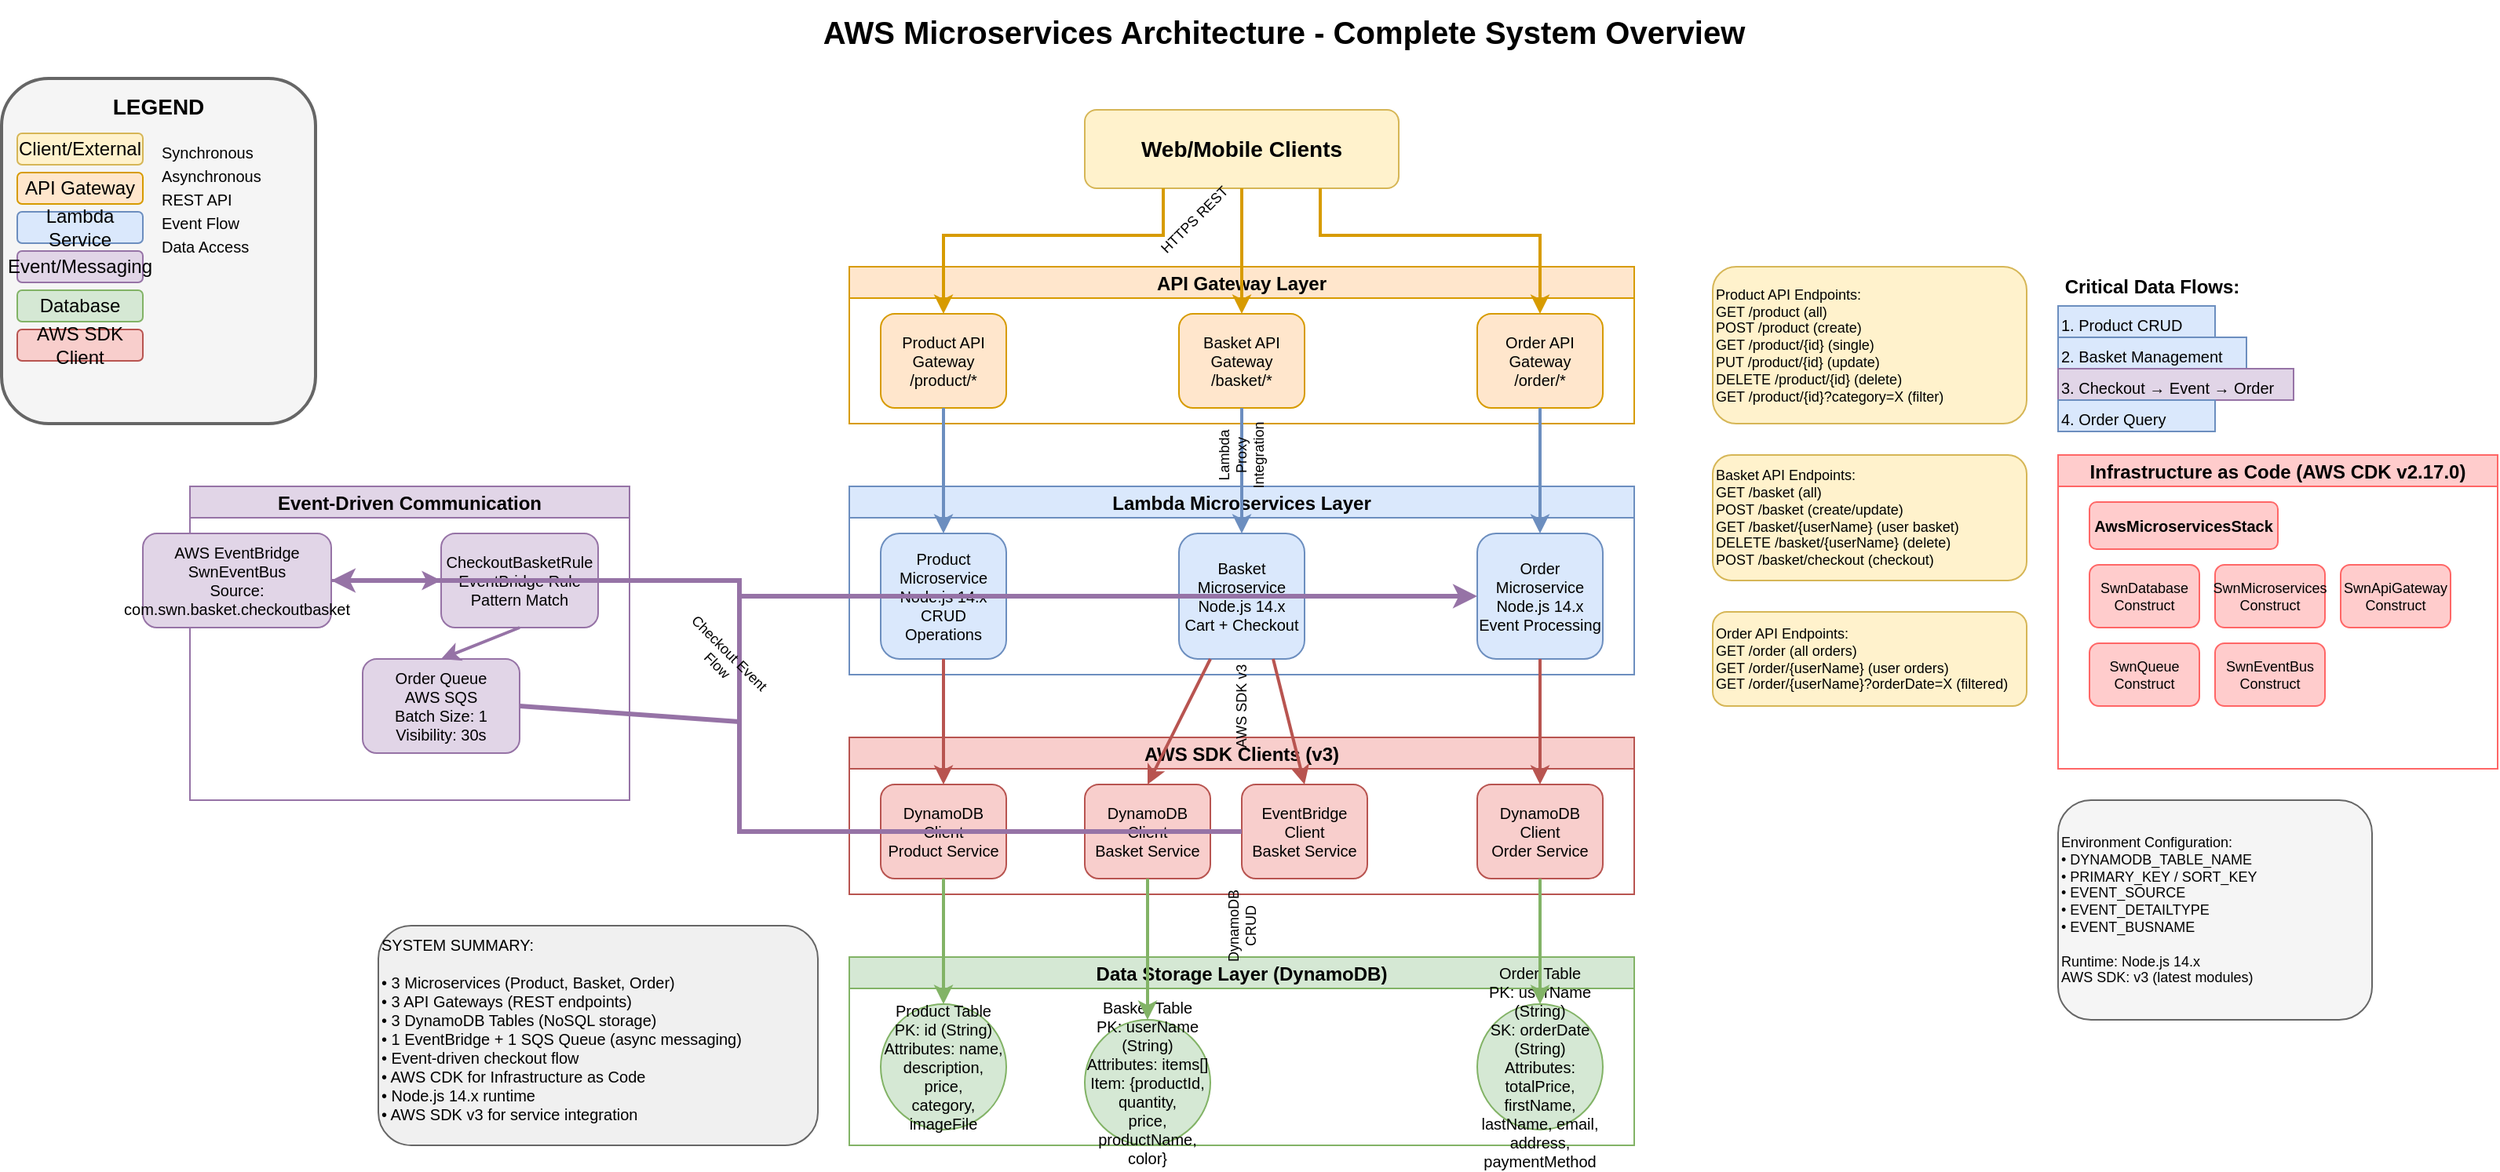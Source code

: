 <mxfile version="27.0.9">
  <diagram id="kx4S5lE1ob1W81t0Tnj_" name="Page-1">
    <mxGraphModel dx="1261" dy="722" grid="1" gridSize="10" guides="1" tooltips="1" connect="1" arrows="1" fold="1" page="1" pageScale="1" pageWidth="1654" pageHeight="1169" math="0" shadow="0">
      <root>
        <mxCell id="0" />
        <mxCell id="1" parent="0" />
        <mxCell id="title" value="AWS Microservices Architecture - Complete System Overview" style="text;html=1;strokeColor=none;fillColor=none;align=center;verticalAlign=middle;whiteSpace=wrap;rounded=0;fontSize=20;fontStyle=1" parent="1" vertex="1">
          <mxGeometry x="527" y="10" width="600" height="40" as="geometry" />
        </mxCell>
        <mxCell id="legend_bg" value="" style="rounded=1;whiteSpace=wrap;html=1;fillColor=#f5f5f5;strokeColor=#666666;strokeWidth=2;" parent="1" vertex="1">
          <mxGeometry x="10" y="60" width="200" height="220" as="geometry" />
        </mxCell>
        <mxCell id="legend_title" value="LEGEND" style="text;html=1;strokeColor=none;fillColor=none;align=center;verticalAlign=middle;whiteSpace=wrap;rounded=0;fontSize=14;fontStyle=1" parent="1" vertex="1">
          <mxGeometry x="10" y="65" width="200" height="25" as="geometry" />
        </mxCell>
        <mxCell id="legend_client" value="Client/External" style="rounded=1;whiteSpace=wrap;html=1;fillColor=#fff2cc;strokeColor=#d6b656;" parent="1" vertex="1">
          <mxGeometry x="20" y="95" width="80" height="20" as="geometry" />
        </mxCell>
        <mxCell id="legend_api" value="API Gateway" style="rounded=1;whiteSpace=wrap;html=1;fillColor=#ffe6cc;strokeColor=#d79b00;" parent="1" vertex="1">
          <mxGeometry x="20" y="120" width="80" height="20" as="geometry" />
        </mxCell>
        <mxCell id="legend_lambda" value="Lambda Service" style="rounded=1;whiteSpace=wrap;html=1;fillColor=#dae8fc;strokeColor=#6c8ebf;" parent="1" vertex="1">
          <mxGeometry x="20" y="145" width="80" height="20" as="geometry" />
        </mxCell>
        <mxCell id="legend_event" value="Event/Messaging" style="rounded=1;whiteSpace=wrap;html=1;fillColor=#e1d5e7;strokeColor=#9673a6;" parent="1" vertex="1">
          <mxGeometry x="20" y="170" width="80" height="20" as="geometry" />
        </mxCell>
        <mxCell id="legend_database" value="Database" style="rounded=1;whiteSpace=wrap;html=1;fillColor=#d5e8d4;strokeColor=#82b366;" parent="1" vertex="1">
          <mxGeometry x="20" y="195" width="80" height="20" as="geometry" />
        </mxCell>
        <mxCell id="legend_sdk" value="AWS SDK Client" style="rounded=1;whiteSpace=wrap;html=1;fillColor=#f8cecc;strokeColor=#b85450;" parent="1" vertex="1">
          <mxGeometry x="20" y="220" width="80" height="20" as="geometry" />
        </mxCell>
        <mxCell id="legend_sync" value="Synchronous" style="text;html=1;align=left;fontSize=10;" parent="1" vertex="1">
          <mxGeometry x="110" y="95" width="90" height="20" as="geometry" />
        </mxCell>
        <mxCell id="legend_async" value="Asynchronous" style="text;html=1;align=left;fontSize=10;" parent="1" vertex="1">
          <mxGeometry x="110" y="110" width="90" height="20" as="geometry" />
        </mxCell>
        <mxCell id="legend_rest" value="REST API" style="text;html=1;align=left;fontSize=10;" parent="1" vertex="1">
          <mxGeometry x="110" y="125" width="90" height="20" as="geometry" />
        </mxCell>
        <mxCell id="legend_event_flow" value="Event Flow" style="text;html=1;align=left;fontSize=10;" parent="1" vertex="1">
          <mxGeometry x="110" y="140" width="90" height="20" as="geometry" />
        </mxCell>
        <mxCell id="legend_data" value="Data Access" style="text;html=1;align=left;fontSize=10;" parent="1" vertex="1">
          <mxGeometry x="110" y="155" width="90" height="20" as="geometry" />
        </mxCell>
        <mxCell id="client" value="Web/Mobile Clients" style="rounded=1;whiteSpace=wrap;html=1;fillColor=#fff2cc;strokeColor=#d6b656;fontSize=14;fontStyle=1" parent="1" vertex="1">
          <mxGeometry x="700" y="80" width="200" height="50" as="geometry" />
        </mxCell>
        <mxCell id="api_gateway_layer" value="API Gateway Layer" style="swimlane;startSize=20;fontSize=12;fontStyle=1;fillColor=#ffe6cc;strokeColor=#d79b00;" parent="1" vertex="1">
          <mxGeometry x="550" y="180" width="500" height="100" as="geometry" />
        </mxCell>
        <mxCell id="product_api" value="Product API&#xa;Gateway&#xa;/product/*" style="rounded=1;whiteSpace=wrap;html=1;fillColor=#ffe6cc;strokeColor=#d79b00;fontSize=10" parent="api_gateway_layer" vertex="1">
          <mxGeometry x="20" y="30" width="80" height="60" as="geometry" />
        </mxCell>
        <mxCell id="basket_api" value="Basket API&#xa;Gateway&#xa;/basket/*" style="rounded=1;whiteSpace=wrap;html=1;fillColor=#ffe6cc;strokeColor=#d79b00;fontSize=10" parent="api_gateway_layer" vertex="1">
          <mxGeometry x="210" y="30" width="80" height="60" as="geometry" />
        </mxCell>
        <mxCell id="order_api" value="Order API&#xa;Gateway&#xa;/order/*" style="rounded=1;whiteSpace=wrap;html=1;fillColor=#ffe6cc;strokeColor=#d79b00;fontSize=10" parent="api_gateway_layer" vertex="1">
          <mxGeometry x="400" y="30" width="80" height="60" as="geometry" />
        </mxCell>
        <mxCell id="lambda_layer" value="Lambda Microservices Layer" style="swimlane;startSize=20;fontSize=12;fontStyle=1;fillColor=#dae8fc;strokeColor=#6c8ebf;" parent="1" vertex="1">
          <mxGeometry x="550" y="320" width="500" height="120" as="geometry">
            <mxRectangle x="550" y="320" width="190" height="30" as="alternateBounds" />
          </mxGeometry>
        </mxCell>
        <mxCell id="product_lambda" value="Product&#xa;Microservice&#xa;Node.js 14.x&#xa;CRUD Operations" style="rounded=1;whiteSpace=wrap;html=1;fillColor=#dae8fc;strokeColor=#6c8ebf;fontSize=10" parent="lambda_layer" vertex="1">
          <mxGeometry x="20" y="30" width="80" height="80" as="geometry" />
        </mxCell>
        <mxCell id="basket_lambda" value="Basket&#xa;Microservice&#xa;Node.js 14.x&#xa;Cart + Checkout" style="rounded=1;whiteSpace=wrap;html=1;fillColor=#dae8fc;strokeColor=#6c8ebf;fontSize=10" parent="lambda_layer" vertex="1">
          <mxGeometry x="210" y="30" width="80" height="80" as="geometry" />
        </mxCell>
        <mxCell id="order_lambda" value="Order&#xa;Microservice&#xa;Node.js 14.x&#xa;Event Processing" style="rounded=1;whiteSpace=wrap;html=1;fillColor=#dae8fc;strokeColor=#6c8ebf;fontSize=10" parent="lambda_layer" vertex="1">
          <mxGeometry x="400" y="30" width="80" height="80" as="geometry" />
        </mxCell>
        <mxCell id="event_layer" value="Event-Driven Communication" style="swimlane;startSize=20;fontSize=12;fontStyle=1;fillColor=#e1d5e7;strokeColor=#9673a6;" parent="1" vertex="1">
          <mxGeometry x="130" y="320" width="280" height="200" as="geometry" />
        </mxCell>
        <mxCell id="eventbridge" value="AWS EventBridge&#xa;SwnEventBus&#xa;Source: com.swn.basket.checkoutbasket" style="rounded=1;whiteSpace=wrap;html=1;fillColor=#e1d5e7;strokeColor=#9673a6;fontSize=10" parent="event_layer" vertex="1">
          <mxGeometry x="-30" y="30" width="120" height="60" as="geometry" />
        </mxCell>
        <mxCell id="checkout_rule" value="CheckoutBasketRule&#xa;EventBridge Rule&#xa;Pattern Match" style="rounded=1;whiteSpace=wrap;html=1;fillColor=#e1d5e7;strokeColor=#9673a6;fontSize=10" parent="event_layer" vertex="1">
          <mxGeometry x="160" y="30" width="100" height="60" as="geometry" />
        </mxCell>
        <mxCell id="order_queue" value="Order Queue&#xa;AWS SQS&#xa;Batch Size: 1&#xa;Visibility: 30s" style="rounded=1;whiteSpace=wrap;html=1;fillColor=#e1d5e7;strokeColor=#9673a6;fontSize=10" parent="event_layer" vertex="1">
          <mxGeometry x="110" y="110" width="100" height="60" as="geometry" />
        </mxCell>
        <mxCell id="sdk_layer" value="AWS SDK Clients (v3)" style="swimlane;startSize=20;fontSize=12;fontStyle=1;fillColor=#f8cecc;strokeColor=#b85450;" parent="1" vertex="1">
          <mxGeometry x="550" y="480" width="500" height="100" as="geometry" />
        </mxCell>
        <mxCell id="product_ddb_client" value="DynamoDB&#xa;Client&#xa;Product Service" style="rounded=1;whiteSpace=wrap;html=1;fillColor=#f8cecc;strokeColor=#b85450;fontSize=10" parent="sdk_layer" vertex="1">
          <mxGeometry x="20" y="30" width="80" height="60" as="geometry" />
        </mxCell>
        <mxCell id="basket_ddb_client" value="DynamoDB&#xa;Client&#xa;Basket Service" style="rounded=1;whiteSpace=wrap;html=1;fillColor=#f8cecc;strokeColor=#b85450;fontSize=10" parent="sdk_layer" vertex="1">
          <mxGeometry x="150" y="30" width="80" height="60" as="geometry" />
        </mxCell>
        <mxCell id="eb_client" value="EventBridge&#xa;Client&#xa;Basket Service" style="rounded=1;whiteSpace=wrap;html=1;fillColor=#f8cecc;strokeColor=#b85450;fontSize=10" parent="sdk_layer" vertex="1">
          <mxGeometry x="250" y="30" width="80" height="60" as="geometry" />
        </mxCell>
        <mxCell id="order_ddb_client" value="DynamoDB&#xa;Client&#xa;Order Service" style="rounded=1;whiteSpace=wrap;html=1;fillColor=#f8cecc;strokeColor=#b85450;fontSize=10" parent="sdk_layer" vertex="1">
          <mxGeometry x="400" y="30" width="80" height="60" as="geometry" />
        </mxCell>
        <mxCell id="database_layer" value="Data Storage Layer (DynamoDB)" style="swimlane;startSize=20;fontSize=12;fontStyle=1;fillColor=#d5e8d4;strokeColor=#82b366;" parent="1" vertex="1">
          <mxGeometry x="550" y="620" width="500" height="120" as="geometry" />
        </mxCell>
        <mxCell id="product_db" value="Product Table&#xa;PK: id (String)&#xa;Attributes: name,&#xa;description, price,&#xa;category, imageFile" style="ellipse;whiteSpace=wrap;html=1;fillColor=#d5e8d4;strokeColor=#82b366;fontSize=10" parent="database_layer" vertex="1">
          <mxGeometry x="20" y="30" width="80" height="80" as="geometry" />
        </mxCell>
        <mxCell id="basket_db" value="Basket Table&#xa;PK: userName (String)&#xa;Attributes: items[]&#xa;Item: {productId, quantity,&#xa;price, productName, color}" style="ellipse;whiteSpace=wrap;html=1;fillColor=#d5e8d4;strokeColor=#82b366;fontSize=10" parent="database_layer" vertex="1">
          <mxGeometry x="150" y="40" width="80" height="80" as="geometry" />
        </mxCell>
        <mxCell id="order_db" value="Order Table&#xa;PK: userName (String)&#xa;SK: orderDate (String)&#xa;Attributes: totalPrice,&#xa;firstName, lastName, email,&#xa;address, paymentMethod" style="ellipse;whiteSpace=wrap;html=1;fillColor=#d5e8d4;strokeColor=#82b366;fontSize=10" parent="database_layer" vertex="1">
          <mxGeometry x="400" y="30" width="80" height="80" as="geometry" />
        </mxCell>
        <mxCell id="product_endpoints" value="Product API Endpoints:&#xa;GET /product (all)&#xa;POST /product (create)&#xa;GET /product/{id} (single)&#xa;PUT /product/{id} (update)&#xa;DELETE /product/{id} (delete)&#xa;GET /product/{id}?category=X (filter)" style="rounded=1;whiteSpace=wrap;html=1;fillColor=#fff2cc;strokeColor=#d6b656;fontSize=9;align=left;" parent="1" vertex="1">
          <mxGeometry x="1100" y="180" width="200" height="100" as="geometry" />
        </mxCell>
        <mxCell id="basket_endpoints" value="Basket API Endpoints:&#xa;GET /basket (all)&#xa;POST /basket (create/update)&#xa;GET /basket/{userName} (user basket)&#xa;DELETE /basket/{userName} (delete)&#xa;POST /basket/checkout (checkout)" style="rounded=1;whiteSpace=wrap;html=1;fillColor=#fff2cc;strokeColor=#d6b656;fontSize=9;align=left;" parent="1" vertex="1">
          <mxGeometry x="1100" y="300" width="200" height="80" as="geometry" />
        </mxCell>
        <mxCell id="order_endpoints" value="Order API Endpoints:&#xa;GET /order (all orders)&#xa;GET /order/{userName} (user orders)&#xa;GET /order/{userName}?orderDate=X (filtered)" style="rounded=1;whiteSpace=wrap;html=1;fillColor=#fff2cc;strokeColor=#d6b656;fontSize=9;align=left;" parent="1" vertex="1">
          <mxGeometry x="1100" y="400" width="200" height="60" as="geometry" />
        </mxCell>
        <mxCell id="data_flow_title" value="Critical Data Flows:" style="text;html=1;strokeColor=none;fillColor=none;align=center;verticalAlign=middle;whiteSpace=wrap;rounded=0;fontSize=12;fontStyle=1" parent="1" vertex="1">
          <mxGeometry x="1320" y="180" width="120" height="25" as="geometry" />
        </mxCell>
        <mxCell id="flow1" value="1. Product CRUD" style="text;html=1;strokeColor=none;fillColor=#dae8fc;align=left;fontSize=10;strokeColor=#6c8ebf;" parent="1" vertex="1">
          <mxGeometry x="1320" y="205" width="100" height="20" as="geometry" />
        </mxCell>
        <mxCell id="flow2" value="2. Basket Management" style="text;html=1;strokeColor=none;fillColor=#dae8fc;align=left;fontSize=10;strokeColor=#6c8ebf;" parent="1" vertex="1">
          <mxGeometry x="1320" y="225" width="120" height="20" as="geometry" />
        </mxCell>
        <mxCell id="flow3" value="3. Checkout → Event → Order" style="text;html=1;strokeColor=none;fillColor=#e1d5e7;align=left;fontSize=10;strokeColor=#9673a6;" parent="1" vertex="1">
          <mxGeometry x="1320" y="245" width="150" height="20" as="geometry" />
        </mxCell>
        <mxCell id="flow4" value="4. Order Query" style="text;html=1;strokeColor=none;fillColor=#dae8fc;align=left;fontSize=10;strokeColor=#6c8ebf;" parent="1" vertex="1">
          <mxGeometry x="1320" y="265" width="100" height="20" as="geometry" />
        </mxCell>
        <mxCell id="cdk_layer" value="Infrastructure as Code (AWS CDK v2.17.0)" style="swimlane;startSize=20;fontSize=12;fontStyle=1;fillColor=#ffcccc;strokeColor=#ff6666;" parent="1" vertex="1">
          <mxGeometry x="1320" y="300" width="280" height="200" as="geometry" />
        </mxCell>
        <mxCell id="cdk_stack" value="AwsMicroservicesStack" style="rounded=1;whiteSpace=wrap;html=1;fillColor=#ffcccc;strokeColor=#ff6666;fontSize=10;fontStyle=1" parent="cdk_layer" vertex="1">
          <mxGeometry x="20" y="30" width="120" height="30" as="geometry" />
        </mxCell>
        <mxCell id="cdk_database" value="SwnDatabase&#xa;Construct" style="rounded=1;whiteSpace=wrap;html=1;fillColor=#ffcccc;strokeColor=#ff6666;fontSize=9" parent="cdk_layer" vertex="1">
          <mxGeometry x="20" y="70" width="70" height="40" as="geometry" />
        </mxCell>
        <mxCell id="cdk_microservices" value="SwnMicroservices&#xa;Construct" style="rounded=1;whiteSpace=wrap;html=1;fillColor=#ffcccc;strokeColor=#ff6666;fontSize=9" parent="cdk_layer" vertex="1">
          <mxGeometry x="100" y="70" width="70" height="40" as="geometry" />
        </mxCell>
        <mxCell id="cdk_apigateway" value="SwnApiGateway&#xa;Construct" style="rounded=1;whiteSpace=wrap;html=1;fillColor=#ffcccc;strokeColor=#ff6666;fontSize=9" parent="cdk_layer" vertex="1">
          <mxGeometry x="180" y="70" width="70" height="40" as="geometry" />
        </mxCell>
        <mxCell id="cdk_queue" value="SwnQueue&#xa;Construct" style="rounded=1;whiteSpace=wrap;html=1;fillColor=#ffcccc;strokeColor=#ff6666;fontSize=9" parent="cdk_layer" vertex="1">
          <mxGeometry x="20" y="120" width="70" height="40" as="geometry" />
        </mxCell>
        <mxCell id="cdk_eventbus" value="SwnEventBus&#xa;Construct" style="rounded=1;whiteSpace=wrap;html=1;fillColor=#ffcccc;strokeColor=#ff6666;fontSize=9" parent="cdk_layer" vertex="1">
          <mxGeometry x="100" y="120" width="70" height="40" as="geometry" />
        </mxCell>
        <mxCell id="env_config" value="Environment Configuration:&#xa;• DYNAMODB_TABLE_NAME&#xa;• PRIMARY_KEY / SORT_KEY&#xa;• EVENT_SOURCE&#xa;• EVENT_DETAILTYPE&#xa;• EVENT_BUSNAME&#xa;&#xa;Runtime: Node.js 14.x&#xa;AWS SDK: v3 (latest modules)" style="rounded=1;whiteSpace=wrap;html=1;fillColor=#f5f5f5;strokeColor=#666666;fontSize=9;align=left;" parent="1" vertex="1">
          <mxGeometry x="1320" y="520" width="200" height="140" as="geometry" />
        </mxCell>
        <mxCell id="client_to_product_api" value="" style="endArrow=classic;html=1;rounded=0;exitX=0.25;exitY=1;exitDx=0;exitDy=0;entryX=0.5;entryY=0;entryDx=0;entryDy=0;strokeColor=#d79b00;strokeWidth=2;" parent="1" source="client" target="product_api" edge="1">
          <mxGeometry width="50" height="50" relative="1" as="geometry">
            <mxPoint x="780" y="150" as="sourcePoint" />
            <mxPoint x="830" y="100" as="targetPoint" />
            <Array as="points">
              <mxPoint x="750" y="160" />
              <mxPoint x="610" y="160" />
            </Array>
          </mxGeometry>
        </mxCell>
        <mxCell id="client_to_basket_api" value="" style="endArrow=classic;html=1;rounded=0;exitX=0.5;exitY=1;exitDx=0;exitDy=0;entryX=0.5;entryY=0;entryDx=0;entryDy=0;strokeColor=#d79b00;strokeWidth=2;" parent="1" source="client" target="basket_api" edge="1">
          <mxGeometry width="50" height="50" relative="1" as="geometry">
            <mxPoint x="800" y="130" as="sourcePoint" />
            <mxPoint x="850" y="80" as="targetPoint" />
          </mxGeometry>
        </mxCell>
        <mxCell id="client_to_order_api" value="" style="endArrow=classic;html=1;rounded=0;exitX=0.75;exitY=1;exitDx=0;exitDy=0;entryX=0.5;entryY=0;entryDx=0;entryDy=0;strokeColor=#d79b00;strokeWidth=2;" parent="1" source="client" target="order_api" edge="1">
          <mxGeometry width="50" height="50" relative="1" as="geometry">
            <mxPoint x="850" y="130" as="sourcePoint" />
            <mxPoint x="900" y="80" as="targetPoint" />
            <Array as="points">
              <mxPoint x="850" y="160" />
              <mxPoint x="990" y="160" />
            </Array>
          </mxGeometry>
        </mxCell>
        <mxCell id="product_api_to_lambda" value="" style="endArrow=classic;html=1;rounded=0;exitX=0.5;exitY=1;exitDx=0;exitDy=0;entryX=0.5;entryY=0;entryDx=0;entryDy=0;strokeColor=#6c8ebf;strokeWidth=2;" parent="1" source="product_api" target="product_lambda" edge="1">
          <mxGeometry width="50" height="50" relative="1" as="geometry">
            <mxPoint x="610" y="270" as="sourcePoint" />
            <mxPoint x="610" y="350" as="targetPoint" />
          </mxGeometry>
        </mxCell>
        <mxCell id="basket_api_to_lambda" value="" style="endArrow=classic;html=1;rounded=0;exitX=0.5;exitY=1;exitDx=0;exitDy=0;entryX=0.5;entryY=0;entryDx=0;entryDy=0;strokeColor=#6c8ebf;strokeWidth=2;" parent="1" source="basket_api" target="basket_lambda" edge="1">
          <mxGeometry width="50" height="50" relative="1" as="geometry">
            <mxPoint x="800" y="270" as="sourcePoint" />
            <mxPoint x="800" y="350" as="targetPoint" />
          </mxGeometry>
        </mxCell>
        <mxCell id="order_api_to_lambda" value="" style="endArrow=classic;html=1;rounded=0;exitX=0.5;exitY=1;exitDx=0;exitDy=0;entryX=0.5;entryY=0;entryDx=0;entryDy=0;strokeColor=#6c8ebf;strokeWidth=2;" parent="1" source="order_api" target="order_lambda" edge="1">
          <mxGeometry width="50" height="50" relative="1" as="geometry">
            <mxPoint x="990" y="270" as="sourcePoint" />
            <mxPoint x="990" y="350" as="targetPoint" />
          </mxGeometry>
        </mxCell>
        <mxCell id="product_lambda_to_sdk" value="" style="endArrow=classic;html=1;rounded=0;exitX=0.5;exitY=1;exitDx=0;exitDy=0;entryX=0.5;entryY=0;entryDx=0;entryDy=0;strokeColor=#b85450;strokeWidth=2;" parent="1" source="product_lambda" target="product_ddb_client" edge="1">
          <mxGeometry width="50" height="50" relative="1" as="geometry">
            <mxPoint x="610" y="420" as="sourcePoint" />
            <mxPoint x="610" y="510" as="targetPoint" />
          </mxGeometry>
        </mxCell>
        <mxCell id="basket_lambda_to_ddb_sdk" value="" style="endArrow=classic;html=1;rounded=0;exitX=0.25;exitY=1;exitDx=0;exitDy=0;entryX=0.5;entryY=0;entryDx=0;entryDy=0;strokeColor=#b85450;strokeWidth=2;" parent="1" source="basket_lambda" target="basket_ddb_client" edge="1">
          <mxGeometry width="50" height="50" relative="1" as="geometry">
            <mxPoint x="780" y="420" as="sourcePoint" />
            <mxPoint x="710" y="510" as="targetPoint" />
          </mxGeometry>
        </mxCell>
        <mxCell id="basket_lambda_to_eb_sdk" value="" style="endArrow=classic;html=1;rounded=0;exitX=0.75;exitY=1;exitDx=0;exitDy=0;entryX=0.5;entryY=0;entryDx=0;entryDy=0;strokeColor=#b85450;strokeWidth=2;" parent="1" source="basket_lambda" target="eb_client" edge="1">
          <mxGeometry width="50" height="50" relative="1" as="geometry">
            <mxPoint x="820" y="420" as="sourcePoint" />
            <mxPoint x="810" y="510" as="targetPoint" />
          </mxGeometry>
        </mxCell>
        <mxCell id="order_lambda_to_sdk" value="" style="endArrow=classic;html=1;rounded=0;exitX=0.5;exitY=1;exitDx=0;exitDy=0;entryX=0.5;entryY=0;entryDx=0;entryDy=0;strokeColor=#b85450;strokeWidth=2;" parent="1" source="order_lambda" target="order_ddb_client" edge="1">
          <mxGeometry width="50" height="50" relative="1" as="geometry">
            <mxPoint x="990" y="420" as="sourcePoint" />
            <mxPoint x="990" y="510" as="targetPoint" />
          </mxGeometry>
        </mxCell>
        <mxCell id="product_sdk_to_db" value="" style="endArrow=classic;html=1;rounded=0;exitX=0.5;exitY=1;exitDx=0;exitDy=0;entryX=0.5;entryY=0;entryDx=0;entryDy=0;strokeColor=#82b366;strokeWidth=2;" parent="1" source="product_ddb_client" target="product_db" edge="1">
          <mxGeometry width="50" height="50" relative="1" as="geometry">
            <mxPoint x="610" y="560" as="sourcePoint" />
            <mxPoint x="610" y="650" as="targetPoint" />
          </mxGeometry>
        </mxCell>
        <mxCell id="basket_sdk_to_db" value="" style="endArrow=classic;html=1;rounded=0;exitX=0.5;exitY=1;exitDx=0;exitDy=0;entryX=0.5;entryY=0;entryDx=0;entryDy=0;strokeColor=#82b366;strokeWidth=2;" parent="1" source="basket_ddb_client" target="basket_db" edge="1">
          <mxGeometry width="50" height="50" relative="1" as="geometry">
            <mxPoint x="710" y="560" as="sourcePoint" />
            <mxPoint x="800" y="650" as="targetPoint" />
          </mxGeometry>
        </mxCell>
        <mxCell id="order_sdk_to_db" value="" style="endArrow=classic;html=1;rounded=0;exitX=0.5;exitY=1;exitDx=0;exitDy=0;entryX=0.5;entryY=0;entryDx=0;entryDy=0;strokeColor=#82b366;strokeWidth=2;" parent="1" source="order_ddb_client" target="order_db" edge="1">
          <mxGeometry width="50" height="50" relative="1" as="geometry">
            <mxPoint x="990" y="560" as="sourcePoint" />
            <mxPoint x="990" y="650" as="targetPoint" />
          </mxGeometry>
        </mxCell>
        <mxCell id="eb_client_to_eventbridge" value="" style="endArrow=classic;html=1;rounded=0;exitX=0;exitY=0.5;exitDx=0;exitDy=0;entryX=1;entryY=0.5;entryDx=0;entryDy=0;strokeColor=#9673a6;strokeWidth=3;" parent="1" source="eb_client" target="eventbridge" edge="1">
          <mxGeometry width="50" height="50" relative="1" as="geometry">
            <mxPoint x="770" y="540" as="sourcePoint" />
            <mxPoint x="390" y="380" as="targetPoint" />
            <Array as="points">
              <mxPoint x="480" y="540" />
              <mxPoint x="480" y="380" />
            </Array>
          </mxGeometry>
        </mxCell>
        <mxCell id="eventbridge_to_rule" value="" style="endArrow=classic;html=1;rounded=0;exitX=1;exitY=0.5;exitDx=0;exitDy=0;entryX=0;entryY=0.5;entryDx=0;entryDy=0;strokeColor=#9673a6;strokeWidth=2;" parent="1" source="eventbridge" target="checkout_rule" edge="1">
          <mxGeometry width="50" height="50" relative="1" as="geometry">
            <mxPoint x="390" y="380" as="sourcePoint" />
            <mxPoint x="440" y="330" as="targetPoint" />
          </mxGeometry>
        </mxCell>
        <mxCell id="rule_to_queue" value="" style="endArrow=classic;html=1;rounded=0;exitX=0.5;exitY=1;exitDx=0;exitDy=0;entryX=0.5;entryY=0;entryDx=0;entryDy=0;strokeColor=#9673a6;strokeWidth=2;" parent="1" source="checkout_rule" target="order_queue" edge="1">
          <mxGeometry width="50" height="50" relative="1" as="geometry">
            <mxPoint x="460" y="410" as="sourcePoint" />
            <mxPoint x="380" y="470" as="targetPoint" />
          </mxGeometry>
        </mxCell>
        <mxCell id="queue_to_order_lambda" value="" style="endArrow=classic;html=1;rounded=0;exitX=1;exitY=0.5;exitDx=0;exitDy=0;entryX=0;entryY=0.5;entryDx=0;entryDy=0;strokeColor=#9673a6;strokeWidth=3;" parent="1" source="order_queue" target="order_lambda" edge="1">
          <mxGeometry width="50" height="50" relative="1" as="geometry">
            <mxPoint x="430" y="470" as="sourcePoint" />
            <mxPoint x="950" y="390" as="targetPoint" />
            <Array as="points">
              <mxPoint x="480" y="470" />
              <mxPoint x="480" y="390" />
            </Array>
          </mxGeometry>
        </mxCell>
        <mxCell id="https_label" value="HTTPS REST" style="text;html=1;strokeColor=none;fillColor=none;align=center;verticalAlign=middle;whiteSpace=wrap;rounded=0;fontSize=9;rotation=-45" parent="1" vertex="1">
          <mxGeometry x="740" y="140" width="60" height="20" as="geometry" />
        </mxCell>
        <mxCell id="lambda_proxy_label" value="Lambda Proxy Integration" style="text;html=1;strokeColor=none;fillColor=none;align=center;verticalAlign=middle;whiteSpace=wrap;rounded=0;fontSize=9;rotation=-90" parent="1" vertex="1">
          <mxGeometry x="770" y="290" width="60" height="20" as="geometry" />
        </mxCell>
        <mxCell id="aws_sdk_label" value="AWS SDK v3" style="text;html=1;strokeColor=none;fillColor=none;align=center;verticalAlign=middle;whiteSpace=wrap;rounded=0;fontSize=9;rotation=-90" parent="1" vertex="1">
          <mxGeometry x="770" y="450" width="60" height="20" as="geometry" />
        </mxCell>
        <mxCell id="ddb_crud_label" value="DynamoDB CRUD" style="text;html=1;strokeColor=none;fillColor=none;align=center;verticalAlign=middle;whiteSpace=wrap;rounded=0;fontSize=9;rotation=-90" parent="1" vertex="1">
          <mxGeometry x="770" y="590" width="60" height="20" as="geometry" />
        </mxCell>
        <mxCell id="event_flow_label" value="Checkout Event Flow" style="text;html=1;strokeColor=none;fillColor=none;align=center;verticalAlign=middle;whiteSpace=wrap;rounded=0;fontSize=9;rotation=45" parent="1" vertex="1">
          <mxGeometry x="430" y="420" width="80" height="20" as="geometry" />
        </mxCell>
        <mxCell id="arch_summary" value="SYSTEM SUMMARY:&#xa;&#xa;• 3 Microservices (Product, Basket, Order)&#xa;• 3 API Gateways (REST endpoints)&#xa;• 3 DynamoDB Tables (NoSQL storage)&#xa;• 1 EventBridge + 1 SQS Queue (async messaging)&#xa;• Event-driven checkout flow&#xa;• AWS CDK for Infrastructure as Code&#xa;• Node.js 14.x runtime&#xa;• AWS SDK v3 for service integration" style="rounded=1;whiteSpace=wrap;html=1;fillColor=#f0f0f0;strokeColor=#666666;fontSize=10;align=left;verticalAlign=top;" parent="1" vertex="1">
          <mxGeometry x="250" y="600" width="280" height="140" as="geometry" />
        </mxCell>
      </root>
    </mxGraphModel>
  </diagram>
</mxfile>
